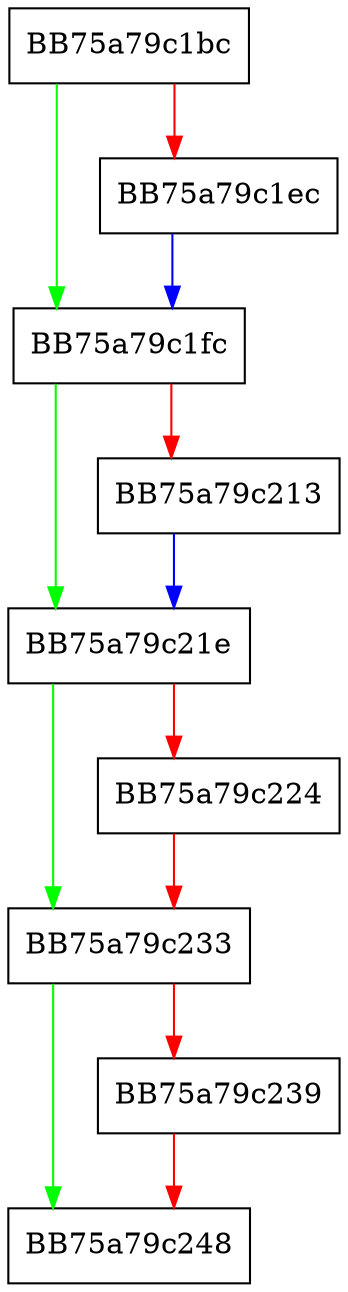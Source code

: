 digraph fwrite {
  node [shape="box"];
  graph [splines=ortho];
  BB75a79c1bc -> BB75a79c1fc [color="green"];
  BB75a79c1bc -> BB75a79c1ec [color="red"];
  BB75a79c1ec -> BB75a79c1fc [color="blue"];
  BB75a79c1fc -> BB75a79c21e [color="green"];
  BB75a79c1fc -> BB75a79c213 [color="red"];
  BB75a79c213 -> BB75a79c21e [color="blue"];
  BB75a79c21e -> BB75a79c233 [color="green"];
  BB75a79c21e -> BB75a79c224 [color="red"];
  BB75a79c224 -> BB75a79c233 [color="red"];
  BB75a79c233 -> BB75a79c248 [color="green"];
  BB75a79c233 -> BB75a79c239 [color="red"];
  BB75a79c239 -> BB75a79c248 [color="red"];
}
